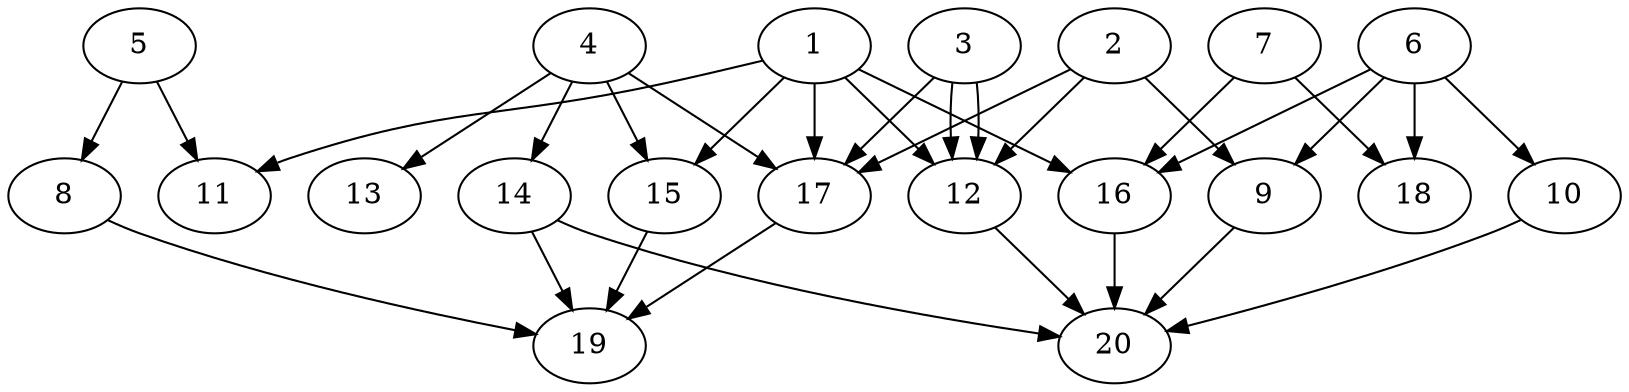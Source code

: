 // DAG automatically generated by daggen at Wed Jul 24 21:26:16 2019
// ./daggen --dot -n 20 --ccr 0.5 --fat 0.8 --regular 0.5 --density 0.5 --mindata 5242880 --maxdata 52428800 
digraph G {
  1 [size="72093696", alpha="0.14", expect_size="36046848"] 
  1 -> 11 [size ="36046848"]
  1 -> 12 [size ="36046848"]
  1 -> 15 [size ="36046848"]
  1 -> 16 [size ="36046848"]
  1 -> 17 [size ="36046848"]
  2 [size="21051392", alpha="0.05", expect_size="10525696"] 
  2 -> 9 [size ="10525696"]
  2 -> 12 [size ="10525696"]
  2 -> 17 [size ="10525696"]
  3 [size="10905600", alpha="0.18", expect_size="5452800"] 
  3 -> 12 [size ="5452800"]
  3 -> 12 [size ="5452800"]
  3 -> 17 [size ="5452800"]
  4 [size="77420544", alpha="0.10", expect_size="38710272"] 
  4 -> 13 [size ="38710272"]
  4 -> 14 [size ="38710272"]
  4 -> 15 [size ="38710272"]
  4 -> 17 [size ="38710272"]
  5 [size="26255360", alpha="0.01", expect_size="13127680"] 
  5 -> 8 [size ="13127680"]
  5 -> 11 [size ="13127680"]
  6 [size="92813312", alpha="0.18", expect_size="46406656"] 
  6 -> 9 [size ="46406656"]
  6 -> 10 [size ="46406656"]
  6 -> 16 [size ="46406656"]
  6 -> 18 [size ="46406656"]
  7 [size="12036096", alpha="0.11", expect_size="6018048"] 
  7 -> 16 [size ="6018048"]
  7 -> 18 [size ="6018048"]
  8 [size="98371584", alpha="0.17", expect_size="49185792"] 
  8 -> 19 [size ="49185792"]
  9 [size="70119424", alpha="0.03", expect_size="35059712"] 
  9 -> 20 [size ="35059712"]
  10 [size="54687744", alpha="0.16", expect_size="27343872"] 
  10 -> 20 [size ="27343872"]
  11 [size="35815424", alpha="0.15", expect_size="17907712"] 
  12 [size="99721216", alpha="0.05", expect_size="49860608"] 
  12 -> 20 [size ="49860608"]
  13 [size="27768832", alpha="0.17", expect_size="13884416"] 
  14 [size="20236288", alpha="0.20", expect_size="10118144"] 
  14 -> 19 [size ="10118144"]
  14 -> 20 [size ="10118144"]
  15 [size="67121152", alpha="0.14", expect_size="33560576"] 
  15 -> 19 [size ="33560576"]
  16 [size="70576128", alpha="0.19", expect_size="35288064"] 
  16 -> 20 [size ="35288064"]
  17 [size="59412480", alpha="0.11", expect_size="29706240"] 
  17 -> 19 [size ="29706240"]
  18 [size="17508352", alpha="0.12", expect_size="8754176"] 
  19 [size="98809856", alpha="0.11", expect_size="49404928"] 
  20 [size="19572736", alpha="0.15", expect_size="9786368"] 
}
